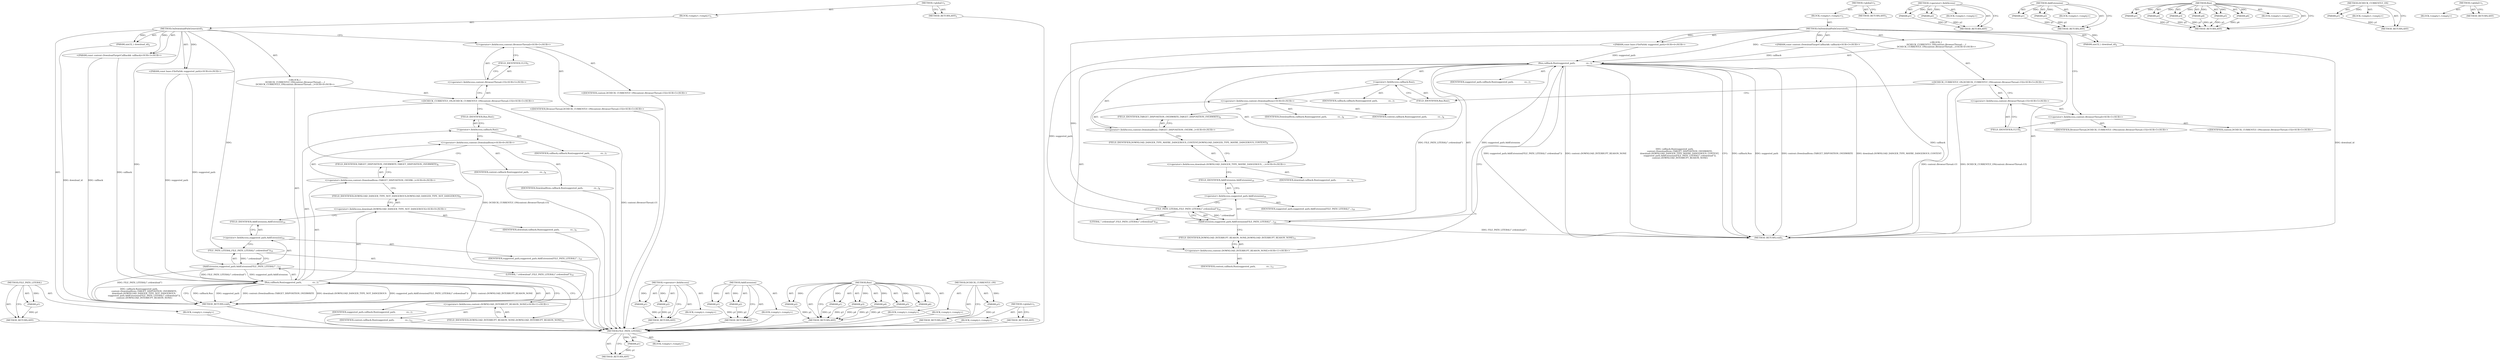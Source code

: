 digraph "&lt;global&gt;" {
vulnerable_91 [label=<(METHOD,FILE_PATH_LITERAL)>];
vulnerable_92 [label=<(PARAM,p1)>];
vulnerable_93 [label=<(BLOCK,&lt;empty&gt;,&lt;empty&gt;)>];
vulnerable_94 [label=<(METHOD_RETURN,ANY)>];
vulnerable_6 [label=<(METHOD,&lt;global&gt;)<SUB>1</SUB>>];
vulnerable_7 [label=<(BLOCK,&lt;empty&gt;,&lt;empty&gt;)<SUB>1</SUB>>];
vulnerable_8 [label=<(METHOD,OnDownloadPathGenerated)<SUB>1</SUB>>];
vulnerable_9 [label=<(PARAM,uint32_t download_id)<SUB>2</SUB>>];
vulnerable_10 [label="<(PARAM,const content::DownloadTargetCallback&amp; callback)<SUB>3</SUB>>"];
vulnerable_11 [label="<(PARAM,const base::FilePath&amp; suggested_path)<SUB>4</SUB>>"];
vulnerable_12 [label="<(BLOCK,{
  DCHECK_CURRENTLY_ON(content::BrowserThread:...,{
  DCHECK_CURRENTLY_ON(content::BrowserThread:...)<SUB>4</SUB>>"];
vulnerable_13 [label="<(DCHECK_CURRENTLY_ON,DCHECK_CURRENTLY_ON(content::BrowserThread::UI))<SUB>5</SUB>>"];
vulnerable_14 [label="<(&lt;operator&gt;.fieldAccess,content::BrowserThread::UI)<SUB>5</SUB>>"];
vulnerable_15 [label="<(&lt;operator&gt;.fieldAccess,content::BrowserThread)<SUB>5</SUB>>"];
vulnerable_16 [label="<(IDENTIFIER,content,DCHECK_CURRENTLY_ON(content::BrowserThread::UI))<SUB>5</SUB>>"];
vulnerable_17 [label="<(IDENTIFIER,BrowserThread,DCHECK_CURRENTLY_ON(content::BrowserThread::UI))<SUB>5</SUB>>"];
vulnerable_18 [label=<(FIELD_IDENTIFIER,UI,UI)<SUB>5</SUB>>];
vulnerable_19 [label=<(Run,callback.Run(suggested_path,
                co...)<SUB>7</SUB>>];
vulnerable_20 [label=<(&lt;operator&gt;.fieldAccess,callback.Run)<SUB>7</SUB>>];
vulnerable_21 [label=<(IDENTIFIER,callback,callback.Run(suggested_path,
                co...)<SUB>7</SUB>>];
vulnerable_22 [label=<(FIELD_IDENTIFIER,Run,Run)<SUB>7</SUB>>];
vulnerable_23 [label=<(IDENTIFIER,suggested_path,callback.Run(suggested_path,
                co...)<SUB>7</SUB>>];
vulnerable_24 [label="<(&lt;operator&gt;.fieldAccess,content::DownloadItem::TARGET_DISPOSITION_OVERW...)<SUB>8</SUB>>"];
vulnerable_25 [label="<(&lt;operator&gt;.fieldAccess,content::DownloadItem)<SUB>8</SUB>>"];
vulnerable_26 [label=<(IDENTIFIER,content,callback.Run(suggested_path,
                co...)<SUB>8</SUB>>];
vulnerable_27 [label=<(IDENTIFIER,DownloadItem,callback.Run(suggested_path,
                co...)<SUB>8</SUB>>];
vulnerable_28 [label=<(FIELD_IDENTIFIER,TARGET_DISPOSITION_OVERWRITE,TARGET_DISPOSITION_OVERWRITE)<SUB>8</SUB>>];
vulnerable_29 [label="<(&lt;operator&gt;.fieldAccess,download::DOWNLOAD_DANGER_TYPE_NOT_DANGEROUS)<SUB>9</SUB>>"];
vulnerable_30 [label=<(IDENTIFIER,download,callback.Run(suggested_path,
                co...)<SUB>9</SUB>>];
vulnerable_31 [label=<(FIELD_IDENTIFIER,DOWNLOAD_DANGER_TYPE_NOT_DANGEROUS,DOWNLOAD_DANGER_TYPE_NOT_DANGEROUS)<SUB>9</SUB>>];
vulnerable_32 [label=<(AddExtension,suggested_path.AddExtension(FILE_PATH_LITERAL(&quot;...)<SUB>10</SUB>>];
vulnerable_33 [label=<(&lt;operator&gt;.fieldAccess,suggested_path.AddExtension)<SUB>10</SUB>>];
vulnerable_34 [label=<(IDENTIFIER,suggested_path,suggested_path.AddExtension(FILE_PATH_LITERAL(&quot;...)<SUB>10</SUB>>];
vulnerable_35 [label=<(FIELD_IDENTIFIER,AddExtension,AddExtension)<SUB>10</SUB>>];
vulnerable_36 [label=<(FILE_PATH_LITERAL,FILE_PATH_LITERAL(&quot;.crdownload&quot;))<SUB>10</SUB>>];
vulnerable_37 [label=<(LITERAL,&quot;.crdownload&quot;,FILE_PATH_LITERAL(&quot;.crdownload&quot;))<SUB>10</SUB>>];
vulnerable_38 [label="<(&lt;operator&gt;.fieldAccess,content::DOWNLOAD_INTERRUPT_REASON_NONE)<SUB>11</SUB>>"];
vulnerable_39 [label=<(IDENTIFIER,content,callback.Run(suggested_path,
                co...)<SUB>11</SUB>>];
vulnerable_40 [label=<(FIELD_IDENTIFIER,DOWNLOAD_INTERRUPT_REASON_NONE,DOWNLOAD_INTERRUPT_REASON_NONE)<SUB>11</SUB>>];
vulnerable_41 [label=<(METHOD_RETURN,void)<SUB>1</SUB>>];
vulnerable_43 [label=<(METHOD_RETURN,ANY)<SUB>1</SUB>>];
vulnerable_72 [label=<(METHOD,&lt;operator&gt;.fieldAccess)>];
vulnerable_73 [label=<(PARAM,p1)>];
vulnerable_74 [label=<(PARAM,p2)>];
vulnerable_75 [label=<(BLOCK,&lt;empty&gt;,&lt;empty&gt;)>];
vulnerable_76 [label=<(METHOD_RETURN,ANY)>];
vulnerable_86 [label=<(METHOD,AddExtension)>];
vulnerable_87 [label=<(PARAM,p1)>];
vulnerable_88 [label=<(PARAM,p2)>];
vulnerable_89 [label=<(BLOCK,&lt;empty&gt;,&lt;empty&gt;)>];
vulnerable_90 [label=<(METHOD_RETURN,ANY)>];
vulnerable_77 [label=<(METHOD,Run)>];
vulnerable_78 [label=<(PARAM,p1)>];
vulnerable_79 [label=<(PARAM,p2)>];
vulnerable_80 [label=<(PARAM,p3)>];
vulnerable_81 [label=<(PARAM,p4)>];
vulnerable_82 [label=<(PARAM,p5)>];
vulnerable_83 [label=<(PARAM,p6)>];
vulnerable_84 [label=<(BLOCK,&lt;empty&gt;,&lt;empty&gt;)>];
vulnerable_85 [label=<(METHOD_RETURN,ANY)>];
vulnerable_68 [label=<(METHOD,DCHECK_CURRENTLY_ON)>];
vulnerable_69 [label=<(PARAM,p1)>];
vulnerable_70 [label=<(BLOCK,&lt;empty&gt;,&lt;empty&gt;)>];
vulnerable_71 [label=<(METHOD_RETURN,ANY)>];
vulnerable_62 [label=<(METHOD,&lt;global&gt;)<SUB>1</SUB>>];
vulnerable_63 [label=<(BLOCK,&lt;empty&gt;,&lt;empty&gt;)>];
vulnerable_64 [label=<(METHOD_RETURN,ANY)>];
fixed_91 [label=<(METHOD,FILE_PATH_LITERAL)>];
fixed_92 [label=<(PARAM,p1)>];
fixed_93 [label=<(BLOCK,&lt;empty&gt;,&lt;empty&gt;)>];
fixed_94 [label=<(METHOD_RETURN,ANY)>];
fixed_6 [label=<(METHOD,&lt;global&gt;)<SUB>1</SUB>>];
fixed_7 [label=<(BLOCK,&lt;empty&gt;,&lt;empty&gt;)<SUB>1</SUB>>];
fixed_8 [label=<(METHOD,OnDownloadPathGenerated)<SUB>1</SUB>>];
fixed_9 [label=<(PARAM,uint32_t download_id)<SUB>2</SUB>>];
fixed_10 [label="<(PARAM,const content::DownloadTargetCallback&amp; callback)<SUB>3</SUB>>"];
fixed_11 [label="<(PARAM,const base::FilePath&amp; suggested_path)<SUB>4</SUB>>"];
fixed_12 [label="<(BLOCK,{
  DCHECK_CURRENTLY_ON(content::BrowserThread:...,{
  DCHECK_CURRENTLY_ON(content::BrowserThread:...)<SUB>4</SUB>>"];
fixed_13 [label="<(DCHECK_CURRENTLY_ON,DCHECK_CURRENTLY_ON(content::BrowserThread::UI))<SUB>5</SUB>>"];
fixed_14 [label="<(&lt;operator&gt;.fieldAccess,content::BrowserThread::UI)<SUB>5</SUB>>"];
fixed_15 [label="<(&lt;operator&gt;.fieldAccess,content::BrowserThread)<SUB>5</SUB>>"];
fixed_16 [label="<(IDENTIFIER,content,DCHECK_CURRENTLY_ON(content::BrowserThread::UI))<SUB>5</SUB>>"];
fixed_17 [label="<(IDENTIFIER,BrowserThread,DCHECK_CURRENTLY_ON(content::BrowserThread::UI))<SUB>5</SUB>>"];
fixed_18 [label=<(FIELD_IDENTIFIER,UI,UI)<SUB>5</SUB>>];
fixed_19 [label=<(Run,callback.Run(suggested_path,
                co...)<SUB>7</SUB>>];
fixed_20 [label=<(&lt;operator&gt;.fieldAccess,callback.Run)<SUB>7</SUB>>];
fixed_21 [label=<(IDENTIFIER,callback,callback.Run(suggested_path,
                co...)<SUB>7</SUB>>];
fixed_22 [label=<(FIELD_IDENTIFIER,Run,Run)<SUB>7</SUB>>];
fixed_23 [label=<(IDENTIFIER,suggested_path,callback.Run(suggested_path,
                co...)<SUB>7</SUB>>];
fixed_24 [label="<(&lt;operator&gt;.fieldAccess,content::DownloadItem::TARGET_DISPOSITION_OVERW...)<SUB>8</SUB>>"];
fixed_25 [label="<(&lt;operator&gt;.fieldAccess,content::DownloadItem)<SUB>8</SUB>>"];
fixed_26 [label=<(IDENTIFIER,content,callback.Run(suggested_path,
                co...)<SUB>8</SUB>>];
fixed_27 [label=<(IDENTIFIER,DownloadItem,callback.Run(suggested_path,
                co...)<SUB>8</SUB>>];
fixed_28 [label=<(FIELD_IDENTIFIER,TARGET_DISPOSITION_OVERWRITE,TARGET_DISPOSITION_OVERWRITE)<SUB>8</SUB>>];
fixed_29 [label="<(&lt;operator&gt;.fieldAccess,download::DOWNLOAD_DANGER_TYPE_MAYBE_DANGEROUS_...)<SUB>9</SUB>>"];
fixed_30 [label=<(IDENTIFIER,download,callback.Run(suggested_path,
                co...)<SUB>9</SUB>>];
fixed_31 [label=<(FIELD_IDENTIFIER,DOWNLOAD_DANGER_TYPE_MAYBE_DANGEROUS_CONTENT,DOWNLOAD_DANGER_TYPE_MAYBE_DANGEROUS_CONTENT)<SUB>9</SUB>>];
fixed_32 [label=<(AddExtension,suggested_path.AddExtension(FILE_PATH_LITERAL(&quot;...)<SUB>10</SUB>>];
fixed_33 [label=<(&lt;operator&gt;.fieldAccess,suggested_path.AddExtension)<SUB>10</SUB>>];
fixed_34 [label=<(IDENTIFIER,suggested_path,suggested_path.AddExtension(FILE_PATH_LITERAL(&quot;...)<SUB>10</SUB>>];
fixed_35 [label=<(FIELD_IDENTIFIER,AddExtension,AddExtension)<SUB>10</SUB>>];
fixed_36 [label=<(FILE_PATH_LITERAL,FILE_PATH_LITERAL(&quot;.crdownload&quot;))<SUB>10</SUB>>];
fixed_37 [label=<(LITERAL,&quot;.crdownload&quot;,FILE_PATH_LITERAL(&quot;.crdownload&quot;))<SUB>10</SUB>>];
fixed_38 [label="<(&lt;operator&gt;.fieldAccess,content::DOWNLOAD_INTERRUPT_REASON_NONE)<SUB>11</SUB>>"];
fixed_39 [label=<(IDENTIFIER,content,callback.Run(suggested_path,
                co...)<SUB>11</SUB>>];
fixed_40 [label=<(FIELD_IDENTIFIER,DOWNLOAD_INTERRUPT_REASON_NONE,DOWNLOAD_INTERRUPT_REASON_NONE)<SUB>11</SUB>>];
fixed_41 [label=<(METHOD_RETURN,void)<SUB>1</SUB>>];
fixed_43 [label=<(METHOD_RETURN,ANY)<SUB>1</SUB>>];
fixed_72 [label=<(METHOD,&lt;operator&gt;.fieldAccess)>];
fixed_73 [label=<(PARAM,p1)>];
fixed_74 [label=<(PARAM,p2)>];
fixed_75 [label=<(BLOCK,&lt;empty&gt;,&lt;empty&gt;)>];
fixed_76 [label=<(METHOD_RETURN,ANY)>];
fixed_86 [label=<(METHOD,AddExtension)>];
fixed_87 [label=<(PARAM,p1)>];
fixed_88 [label=<(PARAM,p2)>];
fixed_89 [label=<(BLOCK,&lt;empty&gt;,&lt;empty&gt;)>];
fixed_90 [label=<(METHOD_RETURN,ANY)>];
fixed_77 [label=<(METHOD,Run)>];
fixed_78 [label=<(PARAM,p1)>];
fixed_79 [label=<(PARAM,p2)>];
fixed_80 [label=<(PARAM,p3)>];
fixed_81 [label=<(PARAM,p4)>];
fixed_82 [label=<(PARAM,p5)>];
fixed_83 [label=<(PARAM,p6)>];
fixed_84 [label=<(BLOCK,&lt;empty&gt;,&lt;empty&gt;)>];
fixed_85 [label=<(METHOD_RETURN,ANY)>];
fixed_68 [label=<(METHOD,DCHECK_CURRENTLY_ON)>];
fixed_69 [label=<(PARAM,p1)>];
fixed_70 [label=<(BLOCK,&lt;empty&gt;,&lt;empty&gt;)>];
fixed_71 [label=<(METHOD_RETURN,ANY)>];
fixed_62 [label=<(METHOD,&lt;global&gt;)<SUB>1</SUB>>];
fixed_63 [label=<(BLOCK,&lt;empty&gt;,&lt;empty&gt;)>];
fixed_64 [label=<(METHOD_RETURN,ANY)>];
vulnerable_91 -> vulnerable_92  [key=0, label="AST: "];
vulnerable_91 -> vulnerable_92  [key=1, label="DDG: "];
vulnerable_91 -> vulnerable_93  [key=0, label="AST: "];
vulnerable_91 -> vulnerable_94  [key=0, label="AST: "];
vulnerable_91 -> vulnerable_94  [key=1, label="CFG: "];
vulnerable_92 -> vulnerable_94  [key=0, label="DDG: p1"];
vulnerable_93 -> fixed_91  [key=0];
vulnerable_94 -> fixed_91  [key=0];
vulnerable_6 -> vulnerable_7  [key=0, label="AST: "];
vulnerable_6 -> vulnerable_43  [key=0, label="AST: "];
vulnerable_6 -> vulnerable_43  [key=1, label="CFG: "];
vulnerable_7 -> vulnerable_8  [key=0, label="AST: "];
vulnerable_8 -> vulnerable_9  [key=0, label="AST: "];
vulnerable_8 -> vulnerable_9  [key=1, label="DDG: "];
vulnerable_8 -> vulnerable_10  [key=0, label="AST: "];
vulnerable_8 -> vulnerable_10  [key=1, label="DDG: "];
vulnerable_8 -> vulnerable_11  [key=0, label="AST: "];
vulnerable_8 -> vulnerable_11  [key=1, label="DDG: "];
vulnerable_8 -> vulnerable_12  [key=0, label="AST: "];
vulnerable_8 -> vulnerable_41  [key=0, label="AST: "];
vulnerable_8 -> vulnerable_15  [key=0, label="CFG: "];
vulnerable_8 -> vulnerable_19  [key=0, label="DDG: "];
vulnerable_8 -> vulnerable_36  [key=0, label="DDG: "];
vulnerable_9 -> vulnerable_41  [key=0, label="DDG: download_id"];
vulnerable_10 -> vulnerable_41  [key=0, label="DDG: callback"];
vulnerable_10 -> vulnerable_19  [key=0, label="DDG: callback"];
vulnerable_11 -> vulnerable_19  [key=0, label="DDG: suggested_path"];
vulnerable_11 -> vulnerable_32  [key=0, label="DDG: suggested_path"];
vulnerable_12 -> vulnerable_13  [key=0, label="AST: "];
vulnerable_12 -> vulnerable_19  [key=0, label="AST: "];
vulnerable_13 -> vulnerable_14  [key=0, label="AST: "];
vulnerable_13 -> vulnerable_22  [key=0, label="CFG: "];
vulnerable_13 -> vulnerable_41  [key=0, label="DDG: content::BrowserThread::UI"];
vulnerable_13 -> vulnerable_41  [key=1, label="DDG: DCHECK_CURRENTLY_ON(content::BrowserThread::UI)"];
vulnerable_14 -> vulnerable_15  [key=0, label="AST: "];
vulnerable_14 -> vulnerable_18  [key=0, label="AST: "];
vulnerable_14 -> vulnerable_13  [key=0, label="CFG: "];
vulnerable_15 -> vulnerable_16  [key=0, label="AST: "];
vulnerable_15 -> vulnerable_17  [key=0, label="AST: "];
vulnerable_15 -> vulnerable_18  [key=0, label="CFG: "];
vulnerable_16 -> fixed_91  [key=0];
vulnerable_17 -> fixed_91  [key=0];
vulnerable_18 -> vulnerable_14  [key=0, label="CFG: "];
vulnerable_19 -> vulnerable_20  [key=0, label="AST: "];
vulnerable_19 -> vulnerable_23  [key=0, label="AST: "];
vulnerable_19 -> vulnerable_24  [key=0, label="AST: "];
vulnerable_19 -> vulnerable_29  [key=0, label="AST: "];
vulnerable_19 -> vulnerable_32  [key=0, label="AST: "];
vulnerable_19 -> vulnerable_38  [key=0, label="AST: "];
vulnerable_19 -> vulnerable_41  [key=0, label="CFG: "];
vulnerable_19 -> vulnerable_41  [key=1, label="DDG: callback.Run"];
vulnerable_19 -> vulnerable_41  [key=2, label="DDG: suggested_path"];
vulnerable_19 -> vulnerable_41  [key=3, label="DDG: content::DownloadItem::TARGET_DISPOSITION_OVERWRITE"];
vulnerable_19 -> vulnerable_41  [key=4, label="DDG: download::DOWNLOAD_DANGER_TYPE_NOT_DANGEROUS"];
vulnerable_19 -> vulnerable_41  [key=5, label="DDG: suggested_path.AddExtension(FILE_PATH_LITERAL(&quot;.crdownload&quot;))"];
vulnerable_19 -> vulnerable_41  [key=6, label="DDG: content::DOWNLOAD_INTERRUPT_REASON_NONE"];
vulnerable_19 -> vulnerable_41  [key=7, label="DDG: callback.Run(suggested_path,
                content::DownloadItem::TARGET_DISPOSITION_OVERWRITE,
               download::DOWNLOAD_DANGER_TYPE_NOT_DANGEROUS,
                suggested_path.AddExtension(FILE_PATH_LITERAL(&quot;.crdownload&quot;)),
                content::DOWNLOAD_INTERRUPT_REASON_NONE)"];
vulnerable_20 -> vulnerable_21  [key=0, label="AST: "];
vulnerable_20 -> vulnerable_22  [key=0, label="AST: "];
vulnerable_20 -> vulnerable_25  [key=0, label="CFG: "];
vulnerable_21 -> fixed_91  [key=0];
vulnerable_22 -> vulnerable_20  [key=0, label="CFG: "];
vulnerable_23 -> fixed_91  [key=0];
vulnerable_24 -> vulnerable_25  [key=0, label="AST: "];
vulnerable_24 -> vulnerable_28  [key=0, label="AST: "];
vulnerable_24 -> vulnerable_31  [key=0, label="CFG: "];
vulnerable_25 -> vulnerable_26  [key=0, label="AST: "];
vulnerable_25 -> vulnerable_27  [key=0, label="AST: "];
vulnerable_25 -> vulnerable_28  [key=0, label="CFG: "];
vulnerable_26 -> fixed_91  [key=0];
vulnerable_27 -> fixed_91  [key=0];
vulnerable_28 -> vulnerable_24  [key=0, label="CFG: "];
vulnerable_29 -> vulnerable_30  [key=0, label="AST: "];
vulnerable_29 -> vulnerable_31  [key=0, label="AST: "];
vulnerable_29 -> vulnerable_35  [key=0, label="CFG: "];
vulnerable_30 -> fixed_91  [key=0];
vulnerable_31 -> vulnerable_29  [key=0, label="CFG: "];
vulnerable_32 -> vulnerable_33  [key=0, label="AST: "];
vulnerable_32 -> vulnerable_36  [key=0, label="AST: "];
vulnerable_32 -> vulnerable_40  [key=0, label="CFG: "];
vulnerable_32 -> vulnerable_41  [key=0, label="DDG: FILE_PATH_LITERAL(&quot;.crdownload&quot;)"];
vulnerable_32 -> vulnerable_19  [key=0, label="DDG: suggested_path.AddExtension"];
vulnerable_32 -> vulnerable_19  [key=1, label="DDG: FILE_PATH_LITERAL(&quot;.crdownload&quot;)"];
vulnerable_33 -> vulnerable_34  [key=0, label="AST: "];
vulnerable_33 -> vulnerable_35  [key=0, label="AST: "];
vulnerable_33 -> vulnerable_36  [key=0, label="CFG: "];
vulnerable_34 -> fixed_91  [key=0];
vulnerable_35 -> vulnerable_33  [key=0, label="CFG: "];
vulnerable_36 -> vulnerable_37  [key=0, label="AST: "];
vulnerable_36 -> vulnerable_32  [key=0, label="CFG: "];
vulnerable_36 -> vulnerable_32  [key=1, label="DDG: &quot;.crdownload&quot;"];
vulnerable_37 -> fixed_91  [key=0];
vulnerable_38 -> vulnerable_39  [key=0, label="AST: "];
vulnerable_38 -> vulnerable_40  [key=0, label="AST: "];
vulnerable_38 -> vulnerable_19  [key=0, label="CFG: "];
vulnerable_39 -> fixed_91  [key=0];
vulnerable_40 -> vulnerable_38  [key=0, label="CFG: "];
vulnerable_41 -> fixed_91  [key=0];
vulnerable_43 -> fixed_91  [key=0];
vulnerable_72 -> vulnerable_73  [key=0, label="AST: "];
vulnerable_72 -> vulnerable_73  [key=1, label="DDG: "];
vulnerable_72 -> vulnerable_75  [key=0, label="AST: "];
vulnerable_72 -> vulnerable_74  [key=0, label="AST: "];
vulnerable_72 -> vulnerable_74  [key=1, label="DDG: "];
vulnerable_72 -> vulnerable_76  [key=0, label="AST: "];
vulnerable_72 -> vulnerable_76  [key=1, label="CFG: "];
vulnerable_73 -> vulnerable_76  [key=0, label="DDG: p1"];
vulnerable_74 -> vulnerable_76  [key=0, label="DDG: p2"];
vulnerable_75 -> fixed_91  [key=0];
vulnerable_76 -> fixed_91  [key=0];
vulnerable_86 -> vulnerable_87  [key=0, label="AST: "];
vulnerable_86 -> vulnerable_87  [key=1, label="DDG: "];
vulnerable_86 -> vulnerable_89  [key=0, label="AST: "];
vulnerable_86 -> vulnerable_88  [key=0, label="AST: "];
vulnerable_86 -> vulnerable_88  [key=1, label="DDG: "];
vulnerable_86 -> vulnerable_90  [key=0, label="AST: "];
vulnerable_86 -> vulnerable_90  [key=1, label="CFG: "];
vulnerable_87 -> vulnerable_90  [key=0, label="DDG: p1"];
vulnerable_88 -> vulnerable_90  [key=0, label="DDG: p2"];
vulnerable_89 -> fixed_91  [key=0];
vulnerable_90 -> fixed_91  [key=0];
vulnerable_77 -> vulnerable_78  [key=0, label="AST: "];
vulnerable_77 -> vulnerable_78  [key=1, label="DDG: "];
vulnerable_77 -> vulnerable_84  [key=0, label="AST: "];
vulnerable_77 -> vulnerable_79  [key=0, label="AST: "];
vulnerable_77 -> vulnerable_79  [key=1, label="DDG: "];
vulnerable_77 -> vulnerable_85  [key=0, label="AST: "];
vulnerable_77 -> vulnerable_85  [key=1, label="CFG: "];
vulnerable_77 -> vulnerable_80  [key=0, label="AST: "];
vulnerable_77 -> vulnerable_80  [key=1, label="DDG: "];
vulnerable_77 -> vulnerable_81  [key=0, label="AST: "];
vulnerable_77 -> vulnerable_81  [key=1, label="DDG: "];
vulnerable_77 -> vulnerable_82  [key=0, label="AST: "];
vulnerable_77 -> vulnerable_82  [key=1, label="DDG: "];
vulnerable_77 -> vulnerable_83  [key=0, label="AST: "];
vulnerable_77 -> vulnerable_83  [key=1, label="DDG: "];
vulnerable_78 -> vulnerable_85  [key=0, label="DDG: p1"];
vulnerable_79 -> vulnerable_85  [key=0, label="DDG: p2"];
vulnerable_80 -> vulnerable_85  [key=0, label="DDG: p3"];
vulnerable_81 -> vulnerable_85  [key=0, label="DDG: p4"];
vulnerable_82 -> vulnerable_85  [key=0, label="DDG: p5"];
vulnerable_83 -> vulnerable_85  [key=0, label="DDG: p6"];
vulnerable_84 -> fixed_91  [key=0];
vulnerable_85 -> fixed_91  [key=0];
vulnerable_68 -> vulnerable_69  [key=0, label="AST: "];
vulnerable_68 -> vulnerable_69  [key=1, label="DDG: "];
vulnerable_68 -> vulnerable_70  [key=0, label="AST: "];
vulnerable_68 -> vulnerable_71  [key=0, label="AST: "];
vulnerable_68 -> vulnerable_71  [key=1, label="CFG: "];
vulnerable_69 -> vulnerable_71  [key=0, label="DDG: p1"];
vulnerable_70 -> fixed_91  [key=0];
vulnerable_71 -> fixed_91  [key=0];
vulnerable_62 -> vulnerable_63  [key=0, label="AST: "];
vulnerable_62 -> vulnerable_64  [key=0, label="AST: "];
vulnerable_62 -> vulnerable_64  [key=1, label="CFG: "];
vulnerable_63 -> fixed_91  [key=0];
vulnerable_64 -> fixed_91  [key=0];
fixed_91 -> fixed_92  [key=0, label="AST: "];
fixed_91 -> fixed_92  [key=1, label="DDG: "];
fixed_91 -> fixed_93  [key=0, label="AST: "];
fixed_91 -> fixed_94  [key=0, label="AST: "];
fixed_91 -> fixed_94  [key=1, label="CFG: "];
fixed_92 -> fixed_94  [key=0, label="DDG: p1"];
fixed_6 -> fixed_7  [key=0, label="AST: "];
fixed_6 -> fixed_43  [key=0, label="AST: "];
fixed_6 -> fixed_43  [key=1, label="CFG: "];
fixed_7 -> fixed_8  [key=0, label="AST: "];
fixed_8 -> fixed_9  [key=0, label="AST: "];
fixed_8 -> fixed_9  [key=1, label="DDG: "];
fixed_8 -> fixed_10  [key=0, label="AST: "];
fixed_8 -> fixed_10  [key=1, label="DDG: "];
fixed_8 -> fixed_11  [key=0, label="AST: "];
fixed_8 -> fixed_11  [key=1, label="DDG: "];
fixed_8 -> fixed_12  [key=0, label="AST: "];
fixed_8 -> fixed_41  [key=0, label="AST: "];
fixed_8 -> fixed_15  [key=0, label="CFG: "];
fixed_8 -> fixed_19  [key=0, label="DDG: "];
fixed_8 -> fixed_36  [key=0, label="DDG: "];
fixed_9 -> fixed_41  [key=0, label="DDG: download_id"];
fixed_10 -> fixed_41  [key=0, label="DDG: callback"];
fixed_10 -> fixed_19  [key=0, label="DDG: callback"];
fixed_11 -> fixed_19  [key=0, label="DDG: suggested_path"];
fixed_11 -> fixed_32  [key=0, label="DDG: suggested_path"];
fixed_12 -> fixed_13  [key=0, label="AST: "];
fixed_12 -> fixed_19  [key=0, label="AST: "];
fixed_13 -> fixed_14  [key=0, label="AST: "];
fixed_13 -> fixed_22  [key=0, label="CFG: "];
fixed_13 -> fixed_41  [key=0, label="DDG: content::BrowserThread::UI"];
fixed_13 -> fixed_41  [key=1, label="DDG: DCHECK_CURRENTLY_ON(content::BrowserThread::UI)"];
fixed_14 -> fixed_15  [key=0, label="AST: "];
fixed_14 -> fixed_18  [key=0, label="AST: "];
fixed_14 -> fixed_13  [key=0, label="CFG: "];
fixed_15 -> fixed_16  [key=0, label="AST: "];
fixed_15 -> fixed_17  [key=0, label="AST: "];
fixed_15 -> fixed_18  [key=0, label="CFG: "];
fixed_18 -> fixed_14  [key=0, label="CFG: "];
fixed_19 -> fixed_20  [key=0, label="AST: "];
fixed_19 -> fixed_23  [key=0, label="AST: "];
fixed_19 -> fixed_24  [key=0, label="AST: "];
fixed_19 -> fixed_29  [key=0, label="AST: "];
fixed_19 -> fixed_32  [key=0, label="AST: "];
fixed_19 -> fixed_38  [key=0, label="AST: "];
fixed_19 -> fixed_41  [key=0, label="CFG: "];
fixed_19 -> fixed_41  [key=1, label="DDG: callback.Run"];
fixed_19 -> fixed_41  [key=2, label="DDG: suggested_path"];
fixed_19 -> fixed_41  [key=3, label="DDG: content::DownloadItem::TARGET_DISPOSITION_OVERWRITE"];
fixed_19 -> fixed_41  [key=4, label="DDG: download::DOWNLOAD_DANGER_TYPE_MAYBE_DANGEROUS_CONTENT"];
fixed_19 -> fixed_41  [key=5, label="DDG: suggested_path.AddExtension(FILE_PATH_LITERAL(&quot;.crdownload&quot;))"];
fixed_19 -> fixed_41  [key=6, label="DDG: content::DOWNLOAD_INTERRUPT_REASON_NONE"];
fixed_19 -> fixed_41  [key=7, label="DDG: callback.Run(suggested_path,
                content::DownloadItem::TARGET_DISPOSITION_OVERWRITE,
               download::DOWNLOAD_DANGER_TYPE_MAYBE_DANGEROUS_CONTENT,
                suggested_path.AddExtension(FILE_PATH_LITERAL(&quot;.crdownload&quot;)),
                content::DOWNLOAD_INTERRUPT_REASON_NONE)"];
fixed_20 -> fixed_21  [key=0, label="AST: "];
fixed_20 -> fixed_22  [key=0, label="AST: "];
fixed_20 -> fixed_25  [key=0, label="CFG: "];
fixed_22 -> fixed_20  [key=0, label="CFG: "];
fixed_24 -> fixed_25  [key=0, label="AST: "];
fixed_24 -> fixed_28  [key=0, label="AST: "];
fixed_24 -> fixed_31  [key=0, label="CFG: "];
fixed_25 -> fixed_26  [key=0, label="AST: "];
fixed_25 -> fixed_27  [key=0, label="AST: "];
fixed_25 -> fixed_28  [key=0, label="CFG: "];
fixed_28 -> fixed_24  [key=0, label="CFG: "];
fixed_29 -> fixed_30  [key=0, label="AST: "];
fixed_29 -> fixed_31  [key=0, label="AST: "];
fixed_29 -> fixed_35  [key=0, label="CFG: "];
fixed_31 -> fixed_29  [key=0, label="CFG: "];
fixed_32 -> fixed_33  [key=0, label="AST: "];
fixed_32 -> fixed_36  [key=0, label="AST: "];
fixed_32 -> fixed_40  [key=0, label="CFG: "];
fixed_32 -> fixed_41  [key=0, label="DDG: FILE_PATH_LITERAL(&quot;.crdownload&quot;)"];
fixed_32 -> fixed_19  [key=0, label="DDG: suggested_path.AddExtension"];
fixed_32 -> fixed_19  [key=1, label="DDG: FILE_PATH_LITERAL(&quot;.crdownload&quot;)"];
fixed_33 -> fixed_34  [key=0, label="AST: "];
fixed_33 -> fixed_35  [key=0, label="AST: "];
fixed_33 -> fixed_36  [key=0, label="CFG: "];
fixed_35 -> fixed_33  [key=0, label="CFG: "];
fixed_36 -> fixed_37  [key=0, label="AST: "];
fixed_36 -> fixed_32  [key=0, label="CFG: "];
fixed_36 -> fixed_32  [key=1, label="DDG: &quot;.crdownload&quot;"];
fixed_38 -> fixed_39  [key=0, label="AST: "];
fixed_38 -> fixed_40  [key=0, label="AST: "];
fixed_38 -> fixed_19  [key=0, label="CFG: "];
fixed_40 -> fixed_38  [key=0, label="CFG: "];
fixed_72 -> fixed_73  [key=0, label="AST: "];
fixed_72 -> fixed_73  [key=1, label="DDG: "];
fixed_72 -> fixed_75  [key=0, label="AST: "];
fixed_72 -> fixed_74  [key=0, label="AST: "];
fixed_72 -> fixed_74  [key=1, label="DDG: "];
fixed_72 -> fixed_76  [key=0, label="AST: "];
fixed_72 -> fixed_76  [key=1, label="CFG: "];
fixed_73 -> fixed_76  [key=0, label="DDG: p1"];
fixed_74 -> fixed_76  [key=0, label="DDG: p2"];
fixed_86 -> fixed_87  [key=0, label="AST: "];
fixed_86 -> fixed_87  [key=1, label="DDG: "];
fixed_86 -> fixed_89  [key=0, label="AST: "];
fixed_86 -> fixed_88  [key=0, label="AST: "];
fixed_86 -> fixed_88  [key=1, label="DDG: "];
fixed_86 -> fixed_90  [key=0, label="AST: "];
fixed_86 -> fixed_90  [key=1, label="CFG: "];
fixed_87 -> fixed_90  [key=0, label="DDG: p1"];
fixed_88 -> fixed_90  [key=0, label="DDG: p2"];
fixed_77 -> fixed_78  [key=0, label="AST: "];
fixed_77 -> fixed_78  [key=1, label="DDG: "];
fixed_77 -> fixed_84  [key=0, label="AST: "];
fixed_77 -> fixed_79  [key=0, label="AST: "];
fixed_77 -> fixed_79  [key=1, label="DDG: "];
fixed_77 -> fixed_85  [key=0, label="AST: "];
fixed_77 -> fixed_85  [key=1, label="CFG: "];
fixed_77 -> fixed_80  [key=0, label="AST: "];
fixed_77 -> fixed_80  [key=1, label="DDG: "];
fixed_77 -> fixed_81  [key=0, label="AST: "];
fixed_77 -> fixed_81  [key=1, label="DDG: "];
fixed_77 -> fixed_82  [key=0, label="AST: "];
fixed_77 -> fixed_82  [key=1, label="DDG: "];
fixed_77 -> fixed_83  [key=0, label="AST: "];
fixed_77 -> fixed_83  [key=1, label="DDG: "];
fixed_78 -> fixed_85  [key=0, label="DDG: p1"];
fixed_79 -> fixed_85  [key=0, label="DDG: p2"];
fixed_80 -> fixed_85  [key=0, label="DDG: p3"];
fixed_81 -> fixed_85  [key=0, label="DDG: p4"];
fixed_82 -> fixed_85  [key=0, label="DDG: p5"];
fixed_83 -> fixed_85  [key=0, label="DDG: p6"];
fixed_68 -> fixed_69  [key=0, label="AST: "];
fixed_68 -> fixed_69  [key=1, label="DDG: "];
fixed_68 -> fixed_70  [key=0, label="AST: "];
fixed_68 -> fixed_71  [key=0, label="AST: "];
fixed_68 -> fixed_71  [key=1, label="CFG: "];
fixed_69 -> fixed_71  [key=0, label="DDG: p1"];
fixed_62 -> fixed_63  [key=0, label="AST: "];
fixed_62 -> fixed_64  [key=0, label="AST: "];
fixed_62 -> fixed_64  [key=1, label="CFG: "];
}
